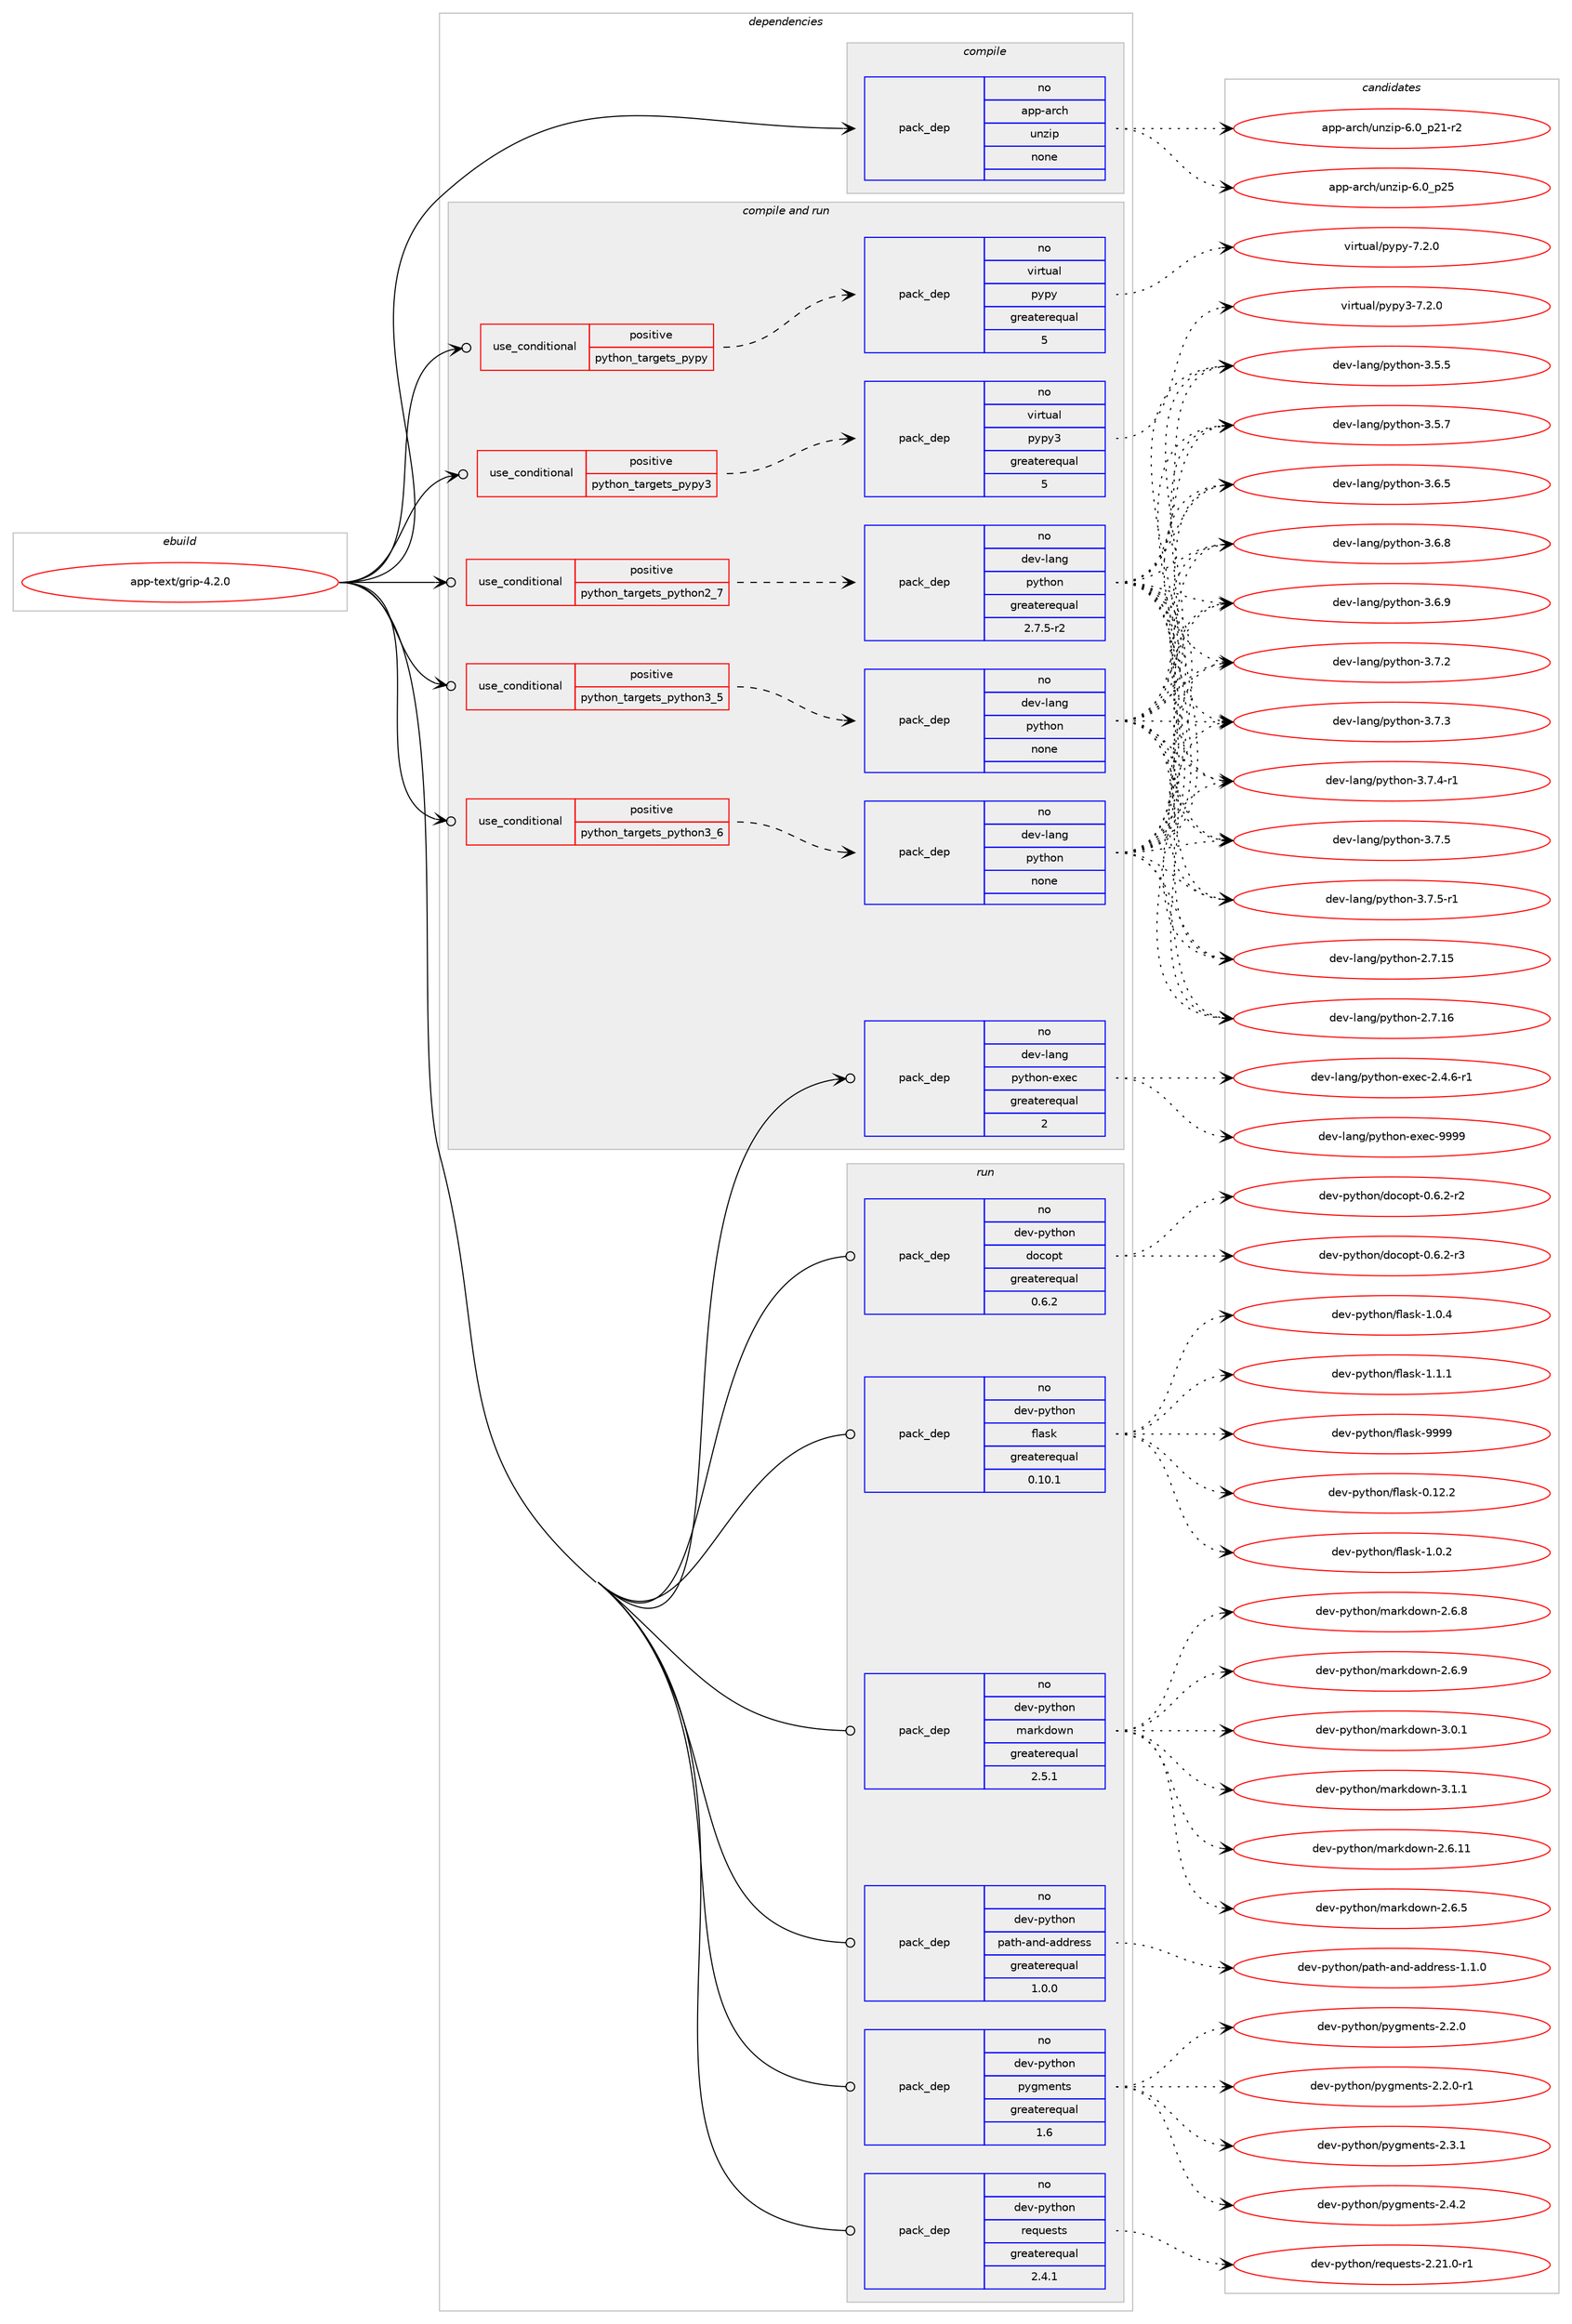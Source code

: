 digraph prolog {

# *************
# Graph options
# *************

newrank=true;
concentrate=true;
compound=true;
graph [rankdir=LR,fontname=Helvetica,fontsize=10,ranksep=1.5];#, ranksep=2.5, nodesep=0.2];
edge  [arrowhead=vee];
node  [fontname=Helvetica,fontsize=10];

# **********
# The ebuild
# **********

subgraph cluster_leftcol {
color=gray;
rank=same;
label=<<i>ebuild</i>>;
id [label="app-text/grip-4.2.0", color=red, width=4, href="../app-text/grip-4.2.0.svg"];
}

# ****************
# The dependencies
# ****************

subgraph cluster_midcol {
color=gray;
label=<<i>dependencies</i>>;
subgraph cluster_compile {
fillcolor="#eeeeee";
style=filled;
label=<<i>compile</i>>;
subgraph pack378304 {
dependency508873 [label=<<TABLE BORDER="0" CELLBORDER="1" CELLSPACING="0" CELLPADDING="4" WIDTH="220"><TR><TD ROWSPAN="6" CELLPADDING="30">pack_dep</TD></TR><TR><TD WIDTH="110">no</TD></TR><TR><TD>app-arch</TD></TR><TR><TD>unzip</TD></TR><TR><TD>none</TD></TR><TR><TD></TD></TR></TABLE>>, shape=none, color=blue];
}
id:e -> dependency508873:w [weight=20,style="solid",arrowhead="vee"];
}
subgraph cluster_compileandrun {
fillcolor="#eeeeee";
style=filled;
label=<<i>compile and run</i>>;
subgraph cond121369 {
dependency508874 [label=<<TABLE BORDER="0" CELLBORDER="1" CELLSPACING="0" CELLPADDING="4"><TR><TD ROWSPAN="3" CELLPADDING="10">use_conditional</TD></TR><TR><TD>positive</TD></TR><TR><TD>python_targets_pypy</TD></TR></TABLE>>, shape=none, color=red];
subgraph pack378305 {
dependency508875 [label=<<TABLE BORDER="0" CELLBORDER="1" CELLSPACING="0" CELLPADDING="4" WIDTH="220"><TR><TD ROWSPAN="6" CELLPADDING="30">pack_dep</TD></TR><TR><TD WIDTH="110">no</TD></TR><TR><TD>virtual</TD></TR><TR><TD>pypy</TD></TR><TR><TD>greaterequal</TD></TR><TR><TD>5</TD></TR></TABLE>>, shape=none, color=blue];
}
dependency508874:e -> dependency508875:w [weight=20,style="dashed",arrowhead="vee"];
}
id:e -> dependency508874:w [weight=20,style="solid",arrowhead="odotvee"];
subgraph cond121370 {
dependency508876 [label=<<TABLE BORDER="0" CELLBORDER="1" CELLSPACING="0" CELLPADDING="4"><TR><TD ROWSPAN="3" CELLPADDING="10">use_conditional</TD></TR><TR><TD>positive</TD></TR><TR><TD>python_targets_pypy3</TD></TR></TABLE>>, shape=none, color=red];
subgraph pack378306 {
dependency508877 [label=<<TABLE BORDER="0" CELLBORDER="1" CELLSPACING="0" CELLPADDING="4" WIDTH="220"><TR><TD ROWSPAN="6" CELLPADDING="30">pack_dep</TD></TR><TR><TD WIDTH="110">no</TD></TR><TR><TD>virtual</TD></TR><TR><TD>pypy3</TD></TR><TR><TD>greaterequal</TD></TR><TR><TD>5</TD></TR></TABLE>>, shape=none, color=blue];
}
dependency508876:e -> dependency508877:w [weight=20,style="dashed",arrowhead="vee"];
}
id:e -> dependency508876:w [weight=20,style="solid",arrowhead="odotvee"];
subgraph cond121371 {
dependency508878 [label=<<TABLE BORDER="0" CELLBORDER="1" CELLSPACING="0" CELLPADDING="4"><TR><TD ROWSPAN="3" CELLPADDING="10">use_conditional</TD></TR><TR><TD>positive</TD></TR><TR><TD>python_targets_python2_7</TD></TR></TABLE>>, shape=none, color=red];
subgraph pack378307 {
dependency508879 [label=<<TABLE BORDER="0" CELLBORDER="1" CELLSPACING="0" CELLPADDING="4" WIDTH="220"><TR><TD ROWSPAN="6" CELLPADDING="30">pack_dep</TD></TR><TR><TD WIDTH="110">no</TD></TR><TR><TD>dev-lang</TD></TR><TR><TD>python</TD></TR><TR><TD>greaterequal</TD></TR><TR><TD>2.7.5-r2</TD></TR></TABLE>>, shape=none, color=blue];
}
dependency508878:e -> dependency508879:w [weight=20,style="dashed",arrowhead="vee"];
}
id:e -> dependency508878:w [weight=20,style="solid",arrowhead="odotvee"];
subgraph cond121372 {
dependency508880 [label=<<TABLE BORDER="0" CELLBORDER="1" CELLSPACING="0" CELLPADDING="4"><TR><TD ROWSPAN="3" CELLPADDING="10">use_conditional</TD></TR><TR><TD>positive</TD></TR><TR><TD>python_targets_python3_5</TD></TR></TABLE>>, shape=none, color=red];
subgraph pack378308 {
dependency508881 [label=<<TABLE BORDER="0" CELLBORDER="1" CELLSPACING="0" CELLPADDING="4" WIDTH="220"><TR><TD ROWSPAN="6" CELLPADDING="30">pack_dep</TD></TR><TR><TD WIDTH="110">no</TD></TR><TR><TD>dev-lang</TD></TR><TR><TD>python</TD></TR><TR><TD>none</TD></TR><TR><TD></TD></TR></TABLE>>, shape=none, color=blue];
}
dependency508880:e -> dependency508881:w [weight=20,style="dashed",arrowhead="vee"];
}
id:e -> dependency508880:w [weight=20,style="solid",arrowhead="odotvee"];
subgraph cond121373 {
dependency508882 [label=<<TABLE BORDER="0" CELLBORDER="1" CELLSPACING="0" CELLPADDING="4"><TR><TD ROWSPAN="3" CELLPADDING="10">use_conditional</TD></TR><TR><TD>positive</TD></TR><TR><TD>python_targets_python3_6</TD></TR></TABLE>>, shape=none, color=red];
subgraph pack378309 {
dependency508883 [label=<<TABLE BORDER="0" CELLBORDER="1" CELLSPACING="0" CELLPADDING="4" WIDTH="220"><TR><TD ROWSPAN="6" CELLPADDING="30">pack_dep</TD></TR><TR><TD WIDTH="110">no</TD></TR><TR><TD>dev-lang</TD></TR><TR><TD>python</TD></TR><TR><TD>none</TD></TR><TR><TD></TD></TR></TABLE>>, shape=none, color=blue];
}
dependency508882:e -> dependency508883:w [weight=20,style="dashed",arrowhead="vee"];
}
id:e -> dependency508882:w [weight=20,style="solid",arrowhead="odotvee"];
subgraph pack378310 {
dependency508884 [label=<<TABLE BORDER="0" CELLBORDER="1" CELLSPACING="0" CELLPADDING="4" WIDTH="220"><TR><TD ROWSPAN="6" CELLPADDING="30">pack_dep</TD></TR><TR><TD WIDTH="110">no</TD></TR><TR><TD>dev-lang</TD></TR><TR><TD>python-exec</TD></TR><TR><TD>greaterequal</TD></TR><TR><TD>2</TD></TR></TABLE>>, shape=none, color=blue];
}
id:e -> dependency508884:w [weight=20,style="solid",arrowhead="odotvee"];
}
subgraph cluster_run {
fillcolor="#eeeeee";
style=filled;
label=<<i>run</i>>;
subgraph pack378311 {
dependency508885 [label=<<TABLE BORDER="0" CELLBORDER="1" CELLSPACING="0" CELLPADDING="4" WIDTH="220"><TR><TD ROWSPAN="6" CELLPADDING="30">pack_dep</TD></TR><TR><TD WIDTH="110">no</TD></TR><TR><TD>dev-python</TD></TR><TR><TD>docopt</TD></TR><TR><TD>greaterequal</TD></TR><TR><TD>0.6.2</TD></TR></TABLE>>, shape=none, color=blue];
}
id:e -> dependency508885:w [weight=20,style="solid",arrowhead="odot"];
subgraph pack378312 {
dependency508886 [label=<<TABLE BORDER="0" CELLBORDER="1" CELLSPACING="0" CELLPADDING="4" WIDTH="220"><TR><TD ROWSPAN="6" CELLPADDING="30">pack_dep</TD></TR><TR><TD WIDTH="110">no</TD></TR><TR><TD>dev-python</TD></TR><TR><TD>flask</TD></TR><TR><TD>greaterequal</TD></TR><TR><TD>0.10.1</TD></TR></TABLE>>, shape=none, color=blue];
}
id:e -> dependency508886:w [weight=20,style="solid",arrowhead="odot"];
subgraph pack378313 {
dependency508887 [label=<<TABLE BORDER="0" CELLBORDER="1" CELLSPACING="0" CELLPADDING="4" WIDTH="220"><TR><TD ROWSPAN="6" CELLPADDING="30">pack_dep</TD></TR><TR><TD WIDTH="110">no</TD></TR><TR><TD>dev-python</TD></TR><TR><TD>markdown</TD></TR><TR><TD>greaterequal</TD></TR><TR><TD>2.5.1</TD></TR></TABLE>>, shape=none, color=blue];
}
id:e -> dependency508887:w [weight=20,style="solid",arrowhead="odot"];
subgraph pack378314 {
dependency508888 [label=<<TABLE BORDER="0" CELLBORDER="1" CELLSPACING="0" CELLPADDING="4" WIDTH="220"><TR><TD ROWSPAN="6" CELLPADDING="30">pack_dep</TD></TR><TR><TD WIDTH="110">no</TD></TR><TR><TD>dev-python</TD></TR><TR><TD>path-and-address</TD></TR><TR><TD>greaterequal</TD></TR><TR><TD>1.0.0</TD></TR></TABLE>>, shape=none, color=blue];
}
id:e -> dependency508888:w [weight=20,style="solid",arrowhead="odot"];
subgraph pack378315 {
dependency508889 [label=<<TABLE BORDER="0" CELLBORDER="1" CELLSPACING="0" CELLPADDING="4" WIDTH="220"><TR><TD ROWSPAN="6" CELLPADDING="30">pack_dep</TD></TR><TR><TD WIDTH="110">no</TD></TR><TR><TD>dev-python</TD></TR><TR><TD>pygments</TD></TR><TR><TD>greaterequal</TD></TR><TR><TD>1.6</TD></TR></TABLE>>, shape=none, color=blue];
}
id:e -> dependency508889:w [weight=20,style="solid",arrowhead="odot"];
subgraph pack378316 {
dependency508890 [label=<<TABLE BORDER="0" CELLBORDER="1" CELLSPACING="0" CELLPADDING="4" WIDTH="220"><TR><TD ROWSPAN="6" CELLPADDING="30">pack_dep</TD></TR><TR><TD WIDTH="110">no</TD></TR><TR><TD>dev-python</TD></TR><TR><TD>requests</TD></TR><TR><TD>greaterequal</TD></TR><TR><TD>2.4.1</TD></TR></TABLE>>, shape=none, color=blue];
}
id:e -> dependency508890:w [weight=20,style="solid",arrowhead="odot"];
}
}

# **************
# The candidates
# **************

subgraph cluster_choices {
rank=same;
color=gray;
label=<<i>candidates</i>>;

subgraph choice378304 {
color=black;
nodesep=1;
choice9711211245971149910447117110122105112455446489511250494511450 [label="app-arch/unzip-6.0_p21-r2", color=red, width=4,href="../app-arch/unzip-6.0_p21-r2.svg"];
choice971121124597114991044711711012210511245544648951125053 [label="app-arch/unzip-6.0_p25", color=red, width=4,href="../app-arch/unzip-6.0_p25.svg"];
dependency508873:e -> choice9711211245971149910447117110122105112455446489511250494511450:w [style=dotted,weight="100"];
dependency508873:e -> choice971121124597114991044711711012210511245544648951125053:w [style=dotted,weight="100"];
}
subgraph choice378305 {
color=black;
nodesep=1;
choice1181051141161179710847112121112121455546504648 [label="virtual/pypy-7.2.0", color=red, width=4,href="../virtual/pypy-7.2.0.svg"];
dependency508875:e -> choice1181051141161179710847112121112121455546504648:w [style=dotted,weight="100"];
}
subgraph choice378306 {
color=black;
nodesep=1;
choice118105114116117971084711212111212151455546504648 [label="virtual/pypy3-7.2.0", color=red, width=4,href="../virtual/pypy3-7.2.0.svg"];
dependency508877:e -> choice118105114116117971084711212111212151455546504648:w [style=dotted,weight="100"];
}
subgraph choice378307 {
color=black;
nodesep=1;
choice10010111845108971101034711212111610411111045504655464953 [label="dev-lang/python-2.7.15", color=red, width=4,href="../dev-lang/python-2.7.15.svg"];
choice10010111845108971101034711212111610411111045504655464954 [label="dev-lang/python-2.7.16", color=red, width=4,href="../dev-lang/python-2.7.16.svg"];
choice100101118451089711010347112121116104111110455146534653 [label="dev-lang/python-3.5.5", color=red, width=4,href="../dev-lang/python-3.5.5.svg"];
choice100101118451089711010347112121116104111110455146534655 [label="dev-lang/python-3.5.7", color=red, width=4,href="../dev-lang/python-3.5.7.svg"];
choice100101118451089711010347112121116104111110455146544653 [label="dev-lang/python-3.6.5", color=red, width=4,href="../dev-lang/python-3.6.5.svg"];
choice100101118451089711010347112121116104111110455146544656 [label="dev-lang/python-3.6.8", color=red, width=4,href="../dev-lang/python-3.6.8.svg"];
choice100101118451089711010347112121116104111110455146544657 [label="dev-lang/python-3.6.9", color=red, width=4,href="../dev-lang/python-3.6.9.svg"];
choice100101118451089711010347112121116104111110455146554650 [label="dev-lang/python-3.7.2", color=red, width=4,href="../dev-lang/python-3.7.2.svg"];
choice100101118451089711010347112121116104111110455146554651 [label="dev-lang/python-3.7.3", color=red, width=4,href="../dev-lang/python-3.7.3.svg"];
choice1001011184510897110103471121211161041111104551465546524511449 [label="dev-lang/python-3.7.4-r1", color=red, width=4,href="../dev-lang/python-3.7.4-r1.svg"];
choice100101118451089711010347112121116104111110455146554653 [label="dev-lang/python-3.7.5", color=red, width=4,href="../dev-lang/python-3.7.5.svg"];
choice1001011184510897110103471121211161041111104551465546534511449 [label="dev-lang/python-3.7.5-r1", color=red, width=4,href="../dev-lang/python-3.7.5-r1.svg"];
dependency508879:e -> choice10010111845108971101034711212111610411111045504655464953:w [style=dotted,weight="100"];
dependency508879:e -> choice10010111845108971101034711212111610411111045504655464954:w [style=dotted,weight="100"];
dependency508879:e -> choice100101118451089711010347112121116104111110455146534653:w [style=dotted,weight="100"];
dependency508879:e -> choice100101118451089711010347112121116104111110455146534655:w [style=dotted,weight="100"];
dependency508879:e -> choice100101118451089711010347112121116104111110455146544653:w [style=dotted,weight="100"];
dependency508879:e -> choice100101118451089711010347112121116104111110455146544656:w [style=dotted,weight="100"];
dependency508879:e -> choice100101118451089711010347112121116104111110455146544657:w [style=dotted,weight="100"];
dependency508879:e -> choice100101118451089711010347112121116104111110455146554650:w [style=dotted,weight="100"];
dependency508879:e -> choice100101118451089711010347112121116104111110455146554651:w [style=dotted,weight="100"];
dependency508879:e -> choice1001011184510897110103471121211161041111104551465546524511449:w [style=dotted,weight="100"];
dependency508879:e -> choice100101118451089711010347112121116104111110455146554653:w [style=dotted,weight="100"];
dependency508879:e -> choice1001011184510897110103471121211161041111104551465546534511449:w [style=dotted,weight="100"];
}
subgraph choice378308 {
color=black;
nodesep=1;
choice10010111845108971101034711212111610411111045504655464953 [label="dev-lang/python-2.7.15", color=red, width=4,href="../dev-lang/python-2.7.15.svg"];
choice10010111845108971101034711212111610411111045504655464954 [label="dev-lang/python-2.7.16", color=red, width=4,href="../dev-lang/python-2.7.16.svg"];
choice100101118451089711010347112121116104111110455146534653 [label="dev-lang/python-3.5.5", color=red, width=4,href="../dev-lang/python-3.5.5.svg"];
choice100101118451089711010347112121116104111110455146534655 [label="dev-lang/python-3.5.7", color=red, width=4,href="../dev-lang/python-3.5.7.svg"];
choice100101118451089711010347112121116104111110455146544653 [label="dev-lang/python-3.6.5", color=red, width=4,href="../dev-lang/python-3.6.5.svg"];
choice100101118451089711010347112121116104111110455146544656 [label="dev-lang/python-3.6.8", color=red, width=4,href="../dev-lang/python-3.6.8.svg"];
choice100101118451089711010347112121116104111110455146544657 [label="dev-lang/python-3.6.9", color=red, width=4,href="../dev-lang/python-3.6.9.svg"];
choice100101118451089711010347112121116104111110455146554650 [label="dev-lang/python-3.7.2", color=red, width=4,href="../dev-lang/python-3.7.2.svg"];
choice100101118451089711010347112121116104111110455146554651 [label="dev-lang/python-3.7.3", color=red, width=4,href="../dev-lang/python-3.7.3.svg"];
choice1001011184510897110103471121211161041111104551465546524511449 [label="dev-lang/python-3.7.4-r1", color=red, width=4,href="../dev-lang/python-3.7.4-r1.svg"];
choice100101118451089711010347112121116104111110455146554653 [label="dev-lang/python-3.7.5", color=red, width=4,href="../dev-lang/python-3.7.5.svg"];
choice1001011184510897110103471121211161041111104551465546534511449 [label="dev-lang/python-3.7.5-r1", color=red, width=4,href="../dev-lang/python-3.7.5-r1.svg"];
dependency508881:e -> choice10010111845108971101034711212111610411111045504655464953:w [style=dotted,weight="100"];
dependency508881:e -> choice10010111845108971101034711212111610411111045504655464954:w [style=dotted,weight="100"];
dependency508881:e -> choice100101118451089711010347112121116104111110455146534653:w [style=dotted,weight="100"];
dependency508881:e -> choice100101118451089711010347112121116104111110455146534655:w [style=dotted,weight="100"];
dependency508881:e -> choice100101118451089711010347112121116104111110455146544653:w [style=dotted,weight="100"];
dependency508881:e -> choice100101118451089711010347112121116104111110455146544656:w [style=dotted,weight="100"];
dependency508881:e -> choice100101118451089711010347112121116104111110455146544657:w [style=dotted,weight="100"];
dependency508881:e -> choice100101118451089711010347112121116104111110455146554650:w [style=dotted,weight="100"];
dependency508881:e -> choice100101118451089711010347112121116104111110455146554651:w [style=dotted,weight="100"];
dependency508881:e -> choice1001011184510897110103471121211161041111104551465546524511449:w [style=dotted,weight="100"];
dependency508881:e -> choice100101118451089711010347112121116104111110455146554653:w [style=dotted,weight="100"];
dependency508881:e -> choice1001011184510897110103471121211161041111104551465546534511449:w [style=dotted,weight="100"];
}
subgraph choice378309 {
color=black;
nodesep=1;
choice10010111845108971101034711212111610411111045504655464953 [label="dev-lang/python-2.7.15", color=red, width=4,href="../dev-lang/python-2.7.15.svg"];
choice10010111845108971101034711212111610411111045504655464954 [label="dev-lang/python-2.7.16", color=red, width=4,href="../dev-lang/python-2.7.16.svg"];
choice100101118451089711010347112121116104111110455146534653 [label="dev-lang/python-3.5.5", color=red, width=4,href="../dev-lang/python-3.5.5.svg"];
choice100101118451089711010347112121116104111110455146534655 [label="dev-lang/python-3.5.7", color=red, width=4,href="../dev-lang/python-3.5.7.svg"];
choice100101118451089711010347112121116104111110455146544653 [label="dev-lang/python-3.6.5", color=red, width=4,href="../dev-lang/python-3.6.5.svg"];
choice100101118451089711010347112121116104111110455146544656 [label="dev-lang/python-3.6.8", color=red, width=4,href="../dev-lang/python-3.6.8.svg"];
choice100101118451089711010347112121116104111110455146544657 [label="dev-lang/python-3.6.9", color=red, width=4,href="../dev-lang/python-3.6.9.svg"];
choice100101118451089711010347112121116104111110455146554650 [label="dev-lang/python-3.7.2", color=red, width=4,href="../dev-lang/python-3.7.2.svg"];
choice100101118451089711010347112121116104111110455146554651 [label="dev-lang/python-3.7.3", color=red, width=4,href="../dev-lang/python-3.7.3.svg"];
choice1001011184510897110103471121211161041111104551465546524511449 [label="dev-lang/python-3.7.4-r1", color=red, width=4,href="../dev-lang/python-3.7.4-r1.svg"];
choice100101118451089711010347112121116104111110455146554653 [label="dev-lang/python-3.7.5", color=red, width=4,href="../dev-lang/python-3.7.5.svg"];
choice1001011184510897110103471121211161041111104551465546534511449 [label="dev-lang/python-3.7.5-r1", color=red, width=4,href="../dev-lang/python-3.7.5-r1.svg"];
dependency508883:e -> choice10010111845108971101034711212111610411111045504655464953:w [style=dotted,weight="100"];
dependency508883:e -> choice10010111845108971101034711212111610411111045504655464954:w [style=dotted,weight="100"];
dependency508883:e -> choice100101118451089711010347112121116104111110455146534653:w [style=dotted,weight="100"];
dependency508883:e -> choice100101118451089711010347112121116104111110455146534655:w [style=dotted,weight="100"];
dependency508883:e -> choice100101118451089711010347112121116104111110455146544653:w [style=dotted,weight="100"];
dependency508883:e -> choice100101118451089711010347112121116104111110455146544656:w [style=dotted,weight="100"];
dependency508883:e -> choice100101118451089711010347112121116104111110455146544657:w [style=dotted,weight="100"];
dependency508883:e -> choice100101118451089711010347112121116104111110455146554650:w [style=dotted,weight="100"];
dependency508883:e -> choice100101118451089711010347112121116104111110455146554651:w [style=dotted,weight="100"];
dependency508883:e -> choice1001011184510897110103471121211161041111104551465546524511449:w [style=dotted,weight="100"];
dependency508883:e -> choice100101118451089711010347112121116104111110455146554653:w [style=dotted,weight="100"];
dependency508883:e -> choice1001011184510897110103471121211161041111104551465546534511449:w [style=dotted,weight="100"];
}
subgraph choice378310 {
color=black;
nodesep=1;
choice10010111845108971101034711212111610411111045101120101994550465246544511449 [label="dev-lang/python-exec-2.4.6-r1", color=red, width=4,href="../dev-lang/python-exec-2.4.6-r1.svg"];
choice10010111845108971101034711212111610411111045101120101994557575757 [label="dev-lang/python-exec-9999", color=red, width=4,href="../dev-lang/python-exec-9999.svg"];
dependency508884:e -> choice10010111845108971101034711212111610411111045101120101994550465246544511449:w [style=dotted,weight="100"];
dependency508884:e -> choice10010111845108971101034711212111610411111045101120101994557575757:w [style=dotted,weight="100"];
}
subgraph choice378311 {
color=black;
nodesep=1;
choice1001011184511212111610411111047100111991111121164548465446504511450 [label="dev-python/docopt-0.6.2-r2", color=red, width=4,href="../dev-python/docopt-0.6.2-r2.svg"];
choice1001011184511212111610411111047100111991111121164548465446504511451 [label="dev-python/docopt-0.6.2-r3", color=red, width=4,href="../dev-python/docopt-0.6.2-r3.svg"];
dependency508885:e -> choice1001011184511212111610411111047100111991111121164548465446504511450:w [style=dotted,weight="100"];
dependency508885:e -> choice1001011184511212111610411111047100111991111121164548465446504511451:w [style=dotted,weight="100"];
}
subgraph choice378312 {
color=black;
nodesep=1;
choice10010111845112121116104111110471021089711510745484649504650 [label="dev-python/flask-0.12.2", color=red, width=4,href="../dev-python/flask-0.12.2.svg"];
choice100101118451121211161041111104710210897115107454946484650 [label="dev-python/flask-1.0.2", color=red, width=4,href="../dev-python/flask-1.0.2.svg"];
choice100101118451121211161041111104710210897115107454946484652 [label="dev-python/flask-1.0.4", color=red, width=4,href="../dev-python/flask-1.0.4.svg"];
choice100101118451121211161041111104710210897115107454946494649 [label="dev-python/flask-1.1.1", color=red, width=4,href="../dev-python/flask-1.1.1.svg"];
choice1001011184511212111610411111047102108971151074557575757 [label="dev-python/flask-9999", color=red, width=4,href="../dev-python/flask-9999.svg"];
dependency508886:e -> choice10010111845112121116104111110471021089711510745484649504650:w [style=dotted,weight="100"];
dependency508886:e -> choice100101118451121211161041111104710210897115107454946484650:w [style=dotted,weight="100"];
dependency508886:e -> choice100101118451121211161041111104710210897115107454946484652:w [style=dotted,weight="100"];
dependency508886:e -> choice100101118451121211161041111104710210897115107454946494649:w [style=dotted,weight="100"];
dependency508886:e -> choice1001011184511212111610411111047102108971151074557575757:w [style=dotted,weight="100"];
}
subgraph choice378313 {
color=black;
nodesep=1;
choice10010111845112121116104111110471099711410710011111911045504654464949 [label="dev-python/markdown-2.6.11", color=red, width=4,href="../dev-python/markdown-2.6.11.svg"];
choice100101118451121211161041111104710997114107100111119110455046544653 [label="dev-python/markdown-2.6.5", color=red, width=4,href="../dev-python/markdown-2.6.5.svg"];
choice100101118451121211161041111104710997114107100111119110455046544656 [label="dev-python/markdown-2.6.8", color=red, width=4,href="../dev-python/markdown-2.6.8.svg"];
choice100101118451121211161041111104710997114107100111119110455046544657 [label="dev-python/markdown-2.6.9", color=red, width=4,href="../dev-python/markdown-2.6.9.svg"];
choice100101118451121211161041111104710997114107100111119110455146484649 [label="dev-python/markdown-3.0.1", color=red, width=4,href="../dev-python/markdown-3.0.1.svg"];
choice100101118451121211161041111104710997114107100111119110455146494649 [label="dev-python/markdown-3.1.1", color=red, width=4,href="../dev-python/markdown-3.1.1.svg"];
dependency508887:e -> choice10010111845112121116104111110471099711410710011111911045504654464949:w [style=dotted,weight="100"];
dependency508887:e -> choice100101118451121211161041111104710997114107100111119110455046544653:w [style=dotted,weight="100"];
dependency508887:e -> choice100101118451121211161041111104710997114107100111119110455046544656:w [style=dotted,weight="100"];
dependency508887:e -> choice100101118451121211161041111104710997114107100111119110455046544657:w [style=dotted,weight="100"];
dependency508887:e -> choice100101118451121211161041111104710997114107100111119110455146484649:w [style=dotted,weight="100"];
dependency508887:e -> choice100101118451121211161041111104710997114107100111119110455146494649:w [style=dotted,weight="100"];
}
subgraph choice378314 {
color=black;
nodesep=1;
choice10010111845112121116104111110471129711610445971101004597100100114101115115454946494648 [label="dev-python/path-and-address-1.1.0", color=red, width=4,href="../dev-python/path-and-address-1.1.0.svg"];
dependency508888:e -> choice10010111845112121116104111110471129711610445971101004597100100114101115115454946494648:w [style=dotted,weight="100"];
}
subgraph choice378315 {
color=black;
nodesep=1;
choice1001011184511212111610411111047112121103109101110116115455046504648 [label="dev-python/pygments-2.2.0", color=red, width=4,href="../dev-python/pygments-2.2.0.svg"];
choice10010111845112121116104111110471121211031091011101161154550465046484511449 [label="dev-python/pygments-2.2.0-r1", color=red, width=4,href="../dev-python/pygments-2.2.0-r1.svg"];
choice1001011184511212111610411111047112121103109101110116115455046514649 [label="dev-python/pygments-2.3.1", color=red, width=4,href="../dev-python/pygments-2.3.1.svg"];
choice1001011184511212111610411111047112121103109101110116115455046524650 [label="dev-python/pygments-2.4.2", color=red, width=4,href="../dev-python/pygments-2.4.2.svg"];
dependency508889:e -> choice1001011184511212111610411111047112121103109101110116115455046504648:w [style=dotted,weight="100"];
dependency508889:e -> choice10010111845112121116104111110471121211031091011101161154550465046484511449:w [style=dotted,weight="100"];
dependency508889:e -> choice1001011184511212111610411111047112121103109101110116115455046514649:w [style=dotted,weight="100"];
dependency508889:e -> choice1001011184511212111610411111047112121103109101110116115455046524650:w [style=dotted,weight="100"];
}
subgraph choice378316 {
color=black;
nodesep=1;
choice1001011184511212111610411111047114101113117101115116115455046504946484511449 [label="dev-python/requests-2.21.0-r1", color=red, width=4,href="../dev-python/requests-2.21.0-r1.svg"];
dependency508890:e -> choice1001011184511212111610411111047114101113117101115116115455046504946484511449:w [style=dotted,weight="100"];
}
}

}
